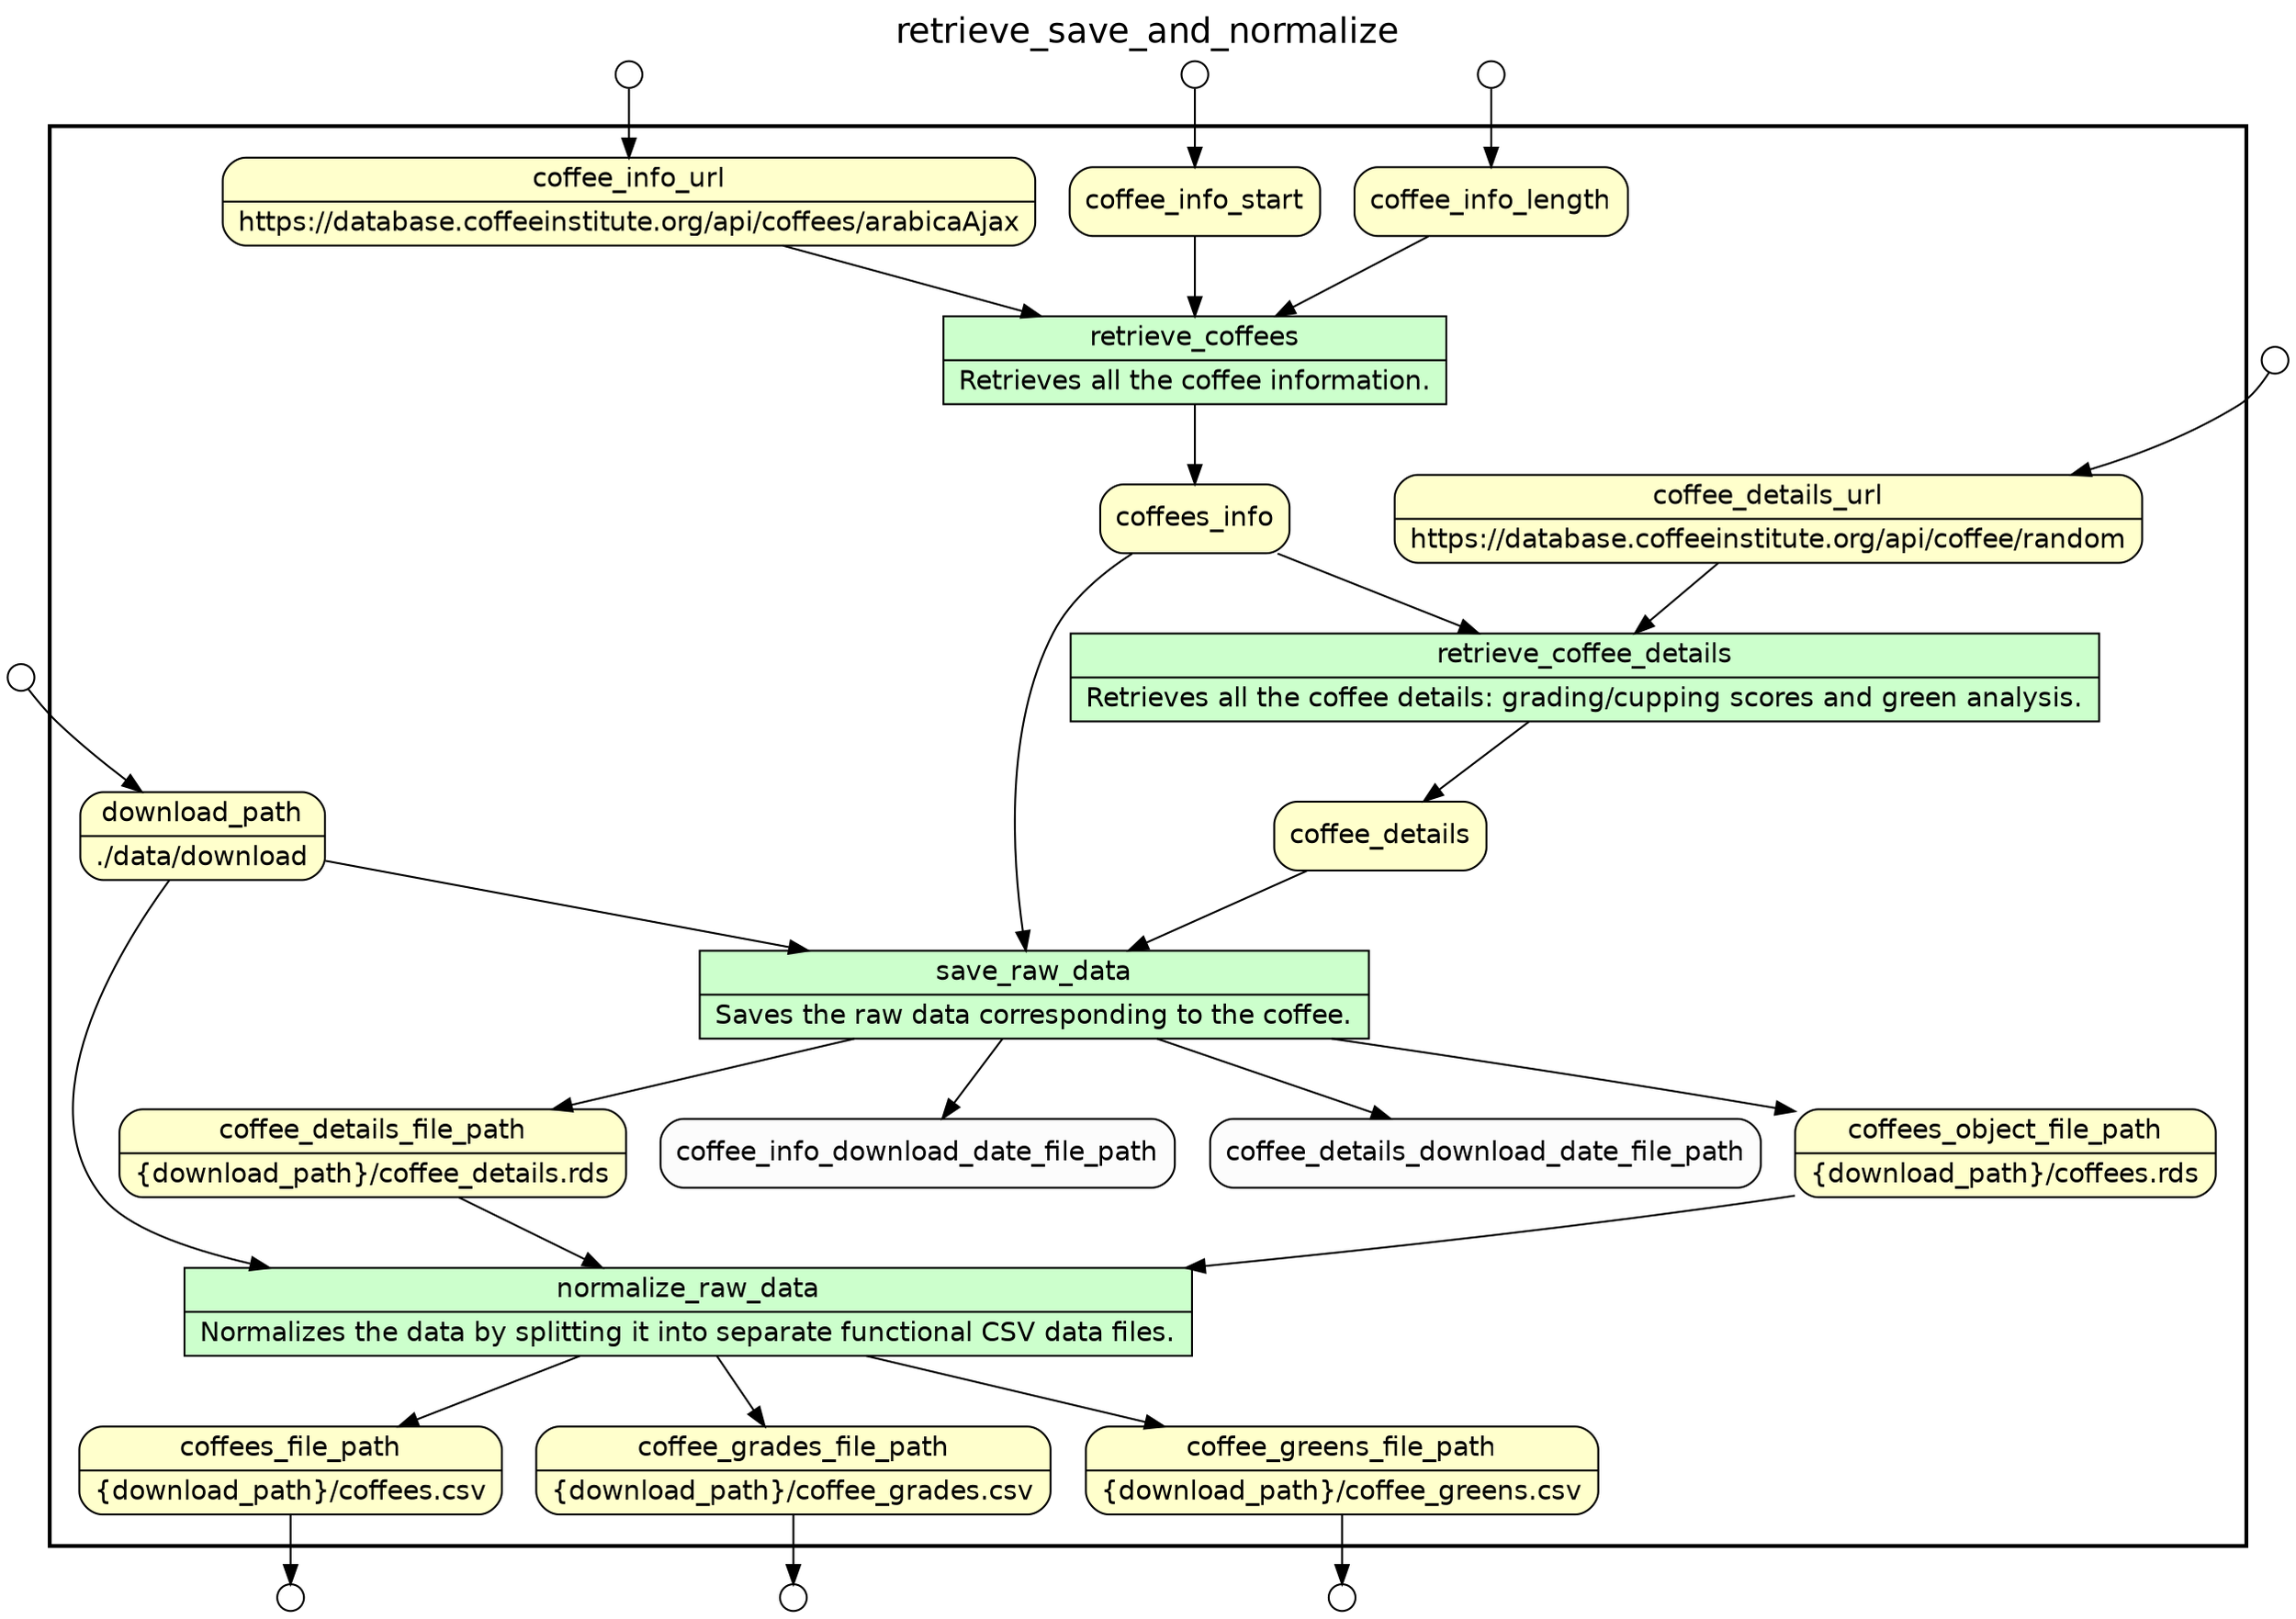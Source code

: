 
/* Start of top-level graph */
digraph Workflow {
rankdir=TB

/* Title for graph */
fontname=Helvetica; fontsize=18; labelloc=t
label=retrieve_save_and_normalize

/* Start of double cluster for drawing box around nodes in workflow */
subgraph cluster_workflow_box_outer { label=""; color=black; penwidth=2
subgraph cluster_workflow_box_inner { label=""; penwidth=0

/* Style for nodes representing atomic programs in workflow */
node[shape=box style=filled fillcolor="#CCFFCC" peripheries=1 fontname=Helvetica]

/* Nodes representing atomic programs in workflow */
retrieve_coffees [shape=record rankdir=LR label="{<f0> retrieve_coffees |<f1> Retrieves all the coffee information.}"];
retrieve_coffee_details [shape=record rankdir=LR label="{<f0> retrieve_coffee_details |<f1> Retrieves all the coffee details\: grading/cupping scores and green analysis.}"];
save_raw_data [shape=record rankdir=LR label="{<f0> save_raw_data |<f1> Saves the raw data corresponding to the coffee.}"];
normalize_raw_data [shape=record rankdir=LR label="{<f0> normalize_raw_data |<f1> Normalizes the data by splitting it into separate functional CSV data files.}"];

/* Style for nodes representing non-parameter data channels in workflow */
node[shape=box style="rounded,filled" fillcolor="#FFFFCC" peripheries=1 fontname=Helvetica]

/* Nodes for non-parameter data channels in workflow */
coffee_info_url [shape=record rankdir=LR label="{<f0> coffee_info_url |<f1> https\://database.coffeeinstitute.org/api/coffees/arabicaAjax}"];
coffee_info_start
coffee_info_length
coffees_info
coffee_details_url [shape=record rankdir=LR label="{<f0> coffee_details_url |<f1> https\://database.coffeeinstitute.org/api/coffee/random}"];
download_path [shape=record rankdir=LR label="{<f0> download_path |<f1> ./data/download}"];
coffee_details
coffees_object_file_path [shape=record rankdir=LR label="{<f0> coffees_object_file_path |<f1> \{download_path\}/coffees.rds}"];
coffee_details_file_path [shape=record rankdir=LR label="{<f0> coffee_details_file_path |<f1> \{download_path\}/coffee_details.rds}"];
coffees_file_path [shape=record rankdir=LR label="{<f0> coffees_file_path |<f1> \{download_path\}/coffees.csv}"];
coffee_grades_file_path [shape=record rankdir=LR label="{<f0> coffee_grades_file_path |<f1> \{download_path\}/coffee_grades.csv}"];
coffee_greens_file_path [shape=record rankdir=LR label="{<f0> coffee_greens_file_path |<f1> \{download_path\}/coffee_greens.csv}"];

/* Style for nodes representing parameter channels in workflow */
node[shape=box style="rounded,filled" fillcolor="#FCFCFC" peripheries=1 fontname=Helvetica]

/* Nodes representing parameter channels in workflow */

/* Edges representing connections between programs and channels */
retrieve_coffees -> coffees_info
coffee_info_url -> retrieve_coffees
coffee_info_start -> retrieve_coffees
coffee_info_length -> retrieve_coffees
retrieve_coffee_details -> coffee_details
coffees_info -> retrieve_coffee_details
coffee_details_url -> retrieve_coffee_details
save_raw_data -> coffees_object_file_path
save_raw_data -> coffee_info_download_date_file_path
save_raw_data -> coffee_details_file_path
save_raw_data -> coffee_details_download_date_file_path
download_path -> save_raw_data
coffees_info -> save_raw_data
coffee_details -> save_raw_data
normalize_raw_data -> coffees_file_path
normalize_raw_data -> coffee_grades_file_path
normalize_raw_data -> coffee_greens_file_path
download_path -> normalize_raw_data
coffees_object_file_path -> normalize_raw_data
coffee_details_file_path -> normalize_raw_data

/* End of double cluster for drawing box around nodes in workflow */
}}

/* Style for nodes representing workflow input ports */
node[shape=circle style="rounded,filled" fillcolor="#FFFFFF" peripheries=1 fontname=Helvetica width=0.2]

/* Nodes representing workflow input ports */
coffee_info_url_input_port [label=""]
coffee_details_url_input_port [label=""]
coffee_info_start_input_port [label=""]
coffee_info_length_input_port [label=""]
download_path_input_port [label=""]

/* Style for nodes representing workflow output ports */
node[shape=circle style="rounded,filled" fillcolor="#FFFFFF" peripheries=1 fontname=Helvetica width=0.2]

/* Nodes representing workflow output ports */
coffees_file_path_output_port [label=""]
coffee_grades_file_path_output_port [label=""]
coffee_greens_file_path_output_port [label=""]

/* Edges from input ports to channels */
coffee_info_url_input_port -> coffee_info_url
coffee_details_url_input_port -> coffee_details_url
coffee_info_start_input_port -> coffee_info_start
coffee_info_length_input_port -> coffee_info_length
download_path_input_port -> download_path

/* Edges from channels to output ports */
coffees_file_path -> coffees_file_path_output_port
coffee_grades_file_path -> coffee_grades_file_path_output_port
coffee_greens_file_path -> coffee_greens_file_path_output_port

/* End of top-level graph */
}
